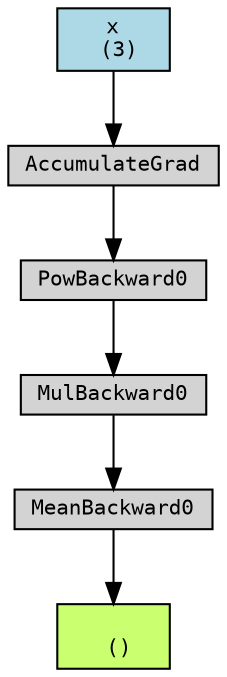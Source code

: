 digraph {
	graph [size="12,12"]
	node [align=left fontname=monospace fontsize=10 height=0.2 ranksep=0.1 shape=box style=filled]
	2120829486160 [label="
 ()" fillcolor=darkolivegreen1]
	2120829835296 [label=MeanBackward0]
	2120829836016 -> 2120829835296
	2120829836016 [label=MulBackward0]
	2120829836208 -> 2120829836016
	2120829836208 [label=PowBackward0]
	2120829836256 -> 2120829836208
	2120621285184 [label="x
 (3)" fillcolor=lightblue]
	2120621285184 -> 2120829836256
	2120829836256 [label=AccumulateGrad]
	2120829835296 -> 2120829486160
}
